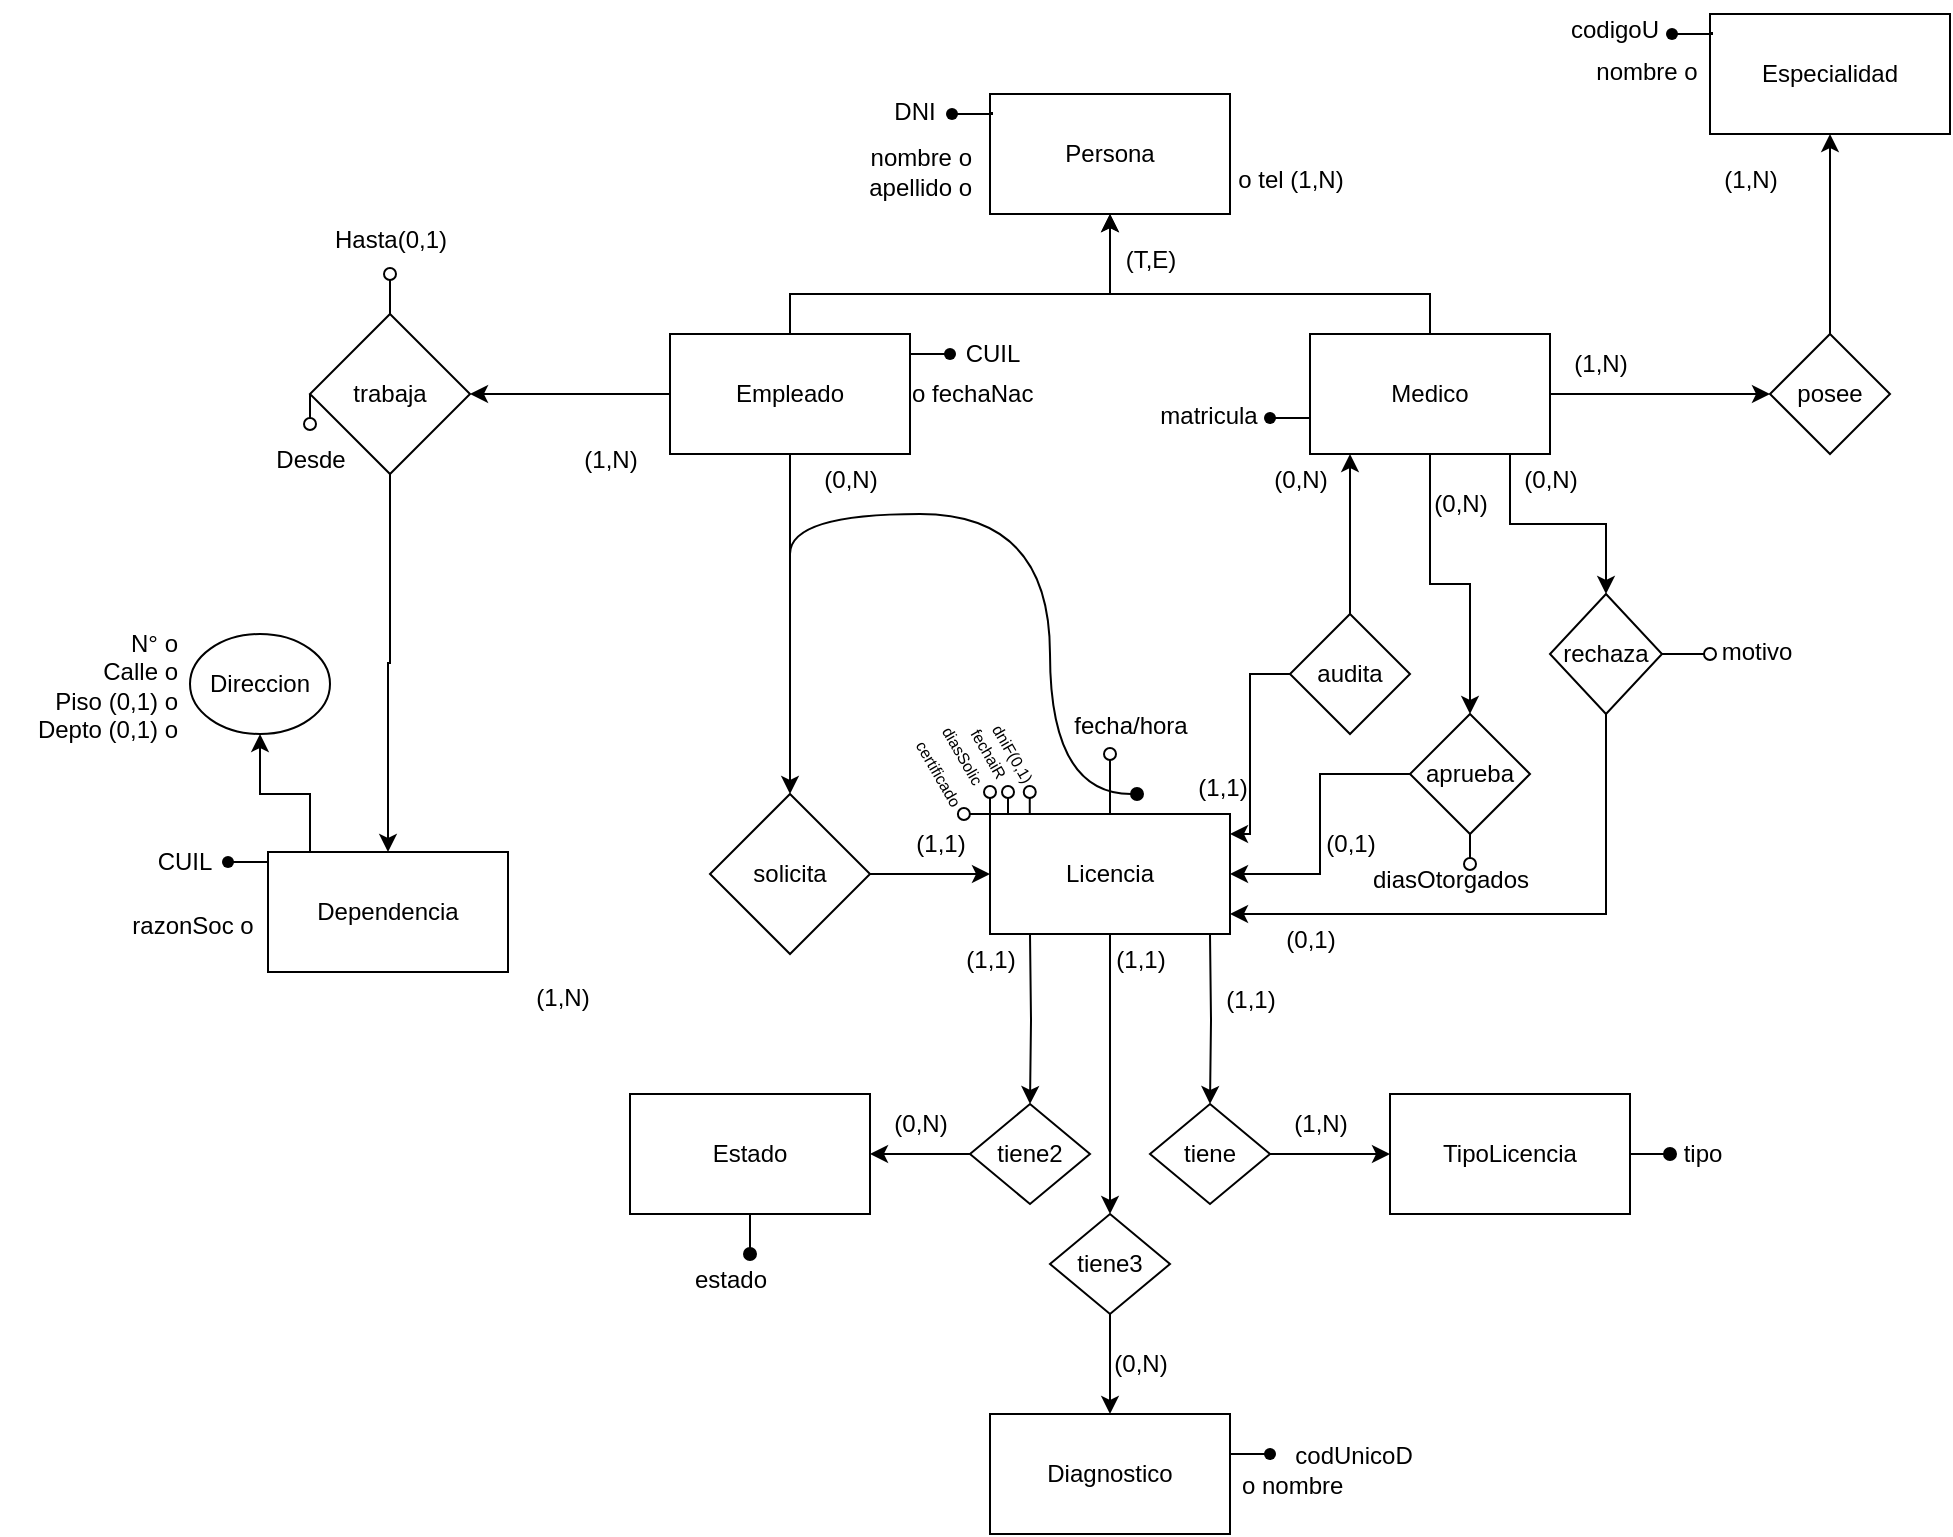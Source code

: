 <mxfile version="24.7.17">
  <diagram name="Página-1" id="JCyGcnep3O-EMk3rGgId">
    <mxGraphModel dx="2427" dy="967" grid="1" gridSize="10" guides="1" tooltips="1" connect="1" arrows="1" fold="1" page="1" pageScale="1" pageWidth="827" pageHeight="1169" math="0" shadow="0">
      <root>
        <mxCell id="0" />
        <mxCell id="1" parent="0" />
        <mxCell id="SfsohykQEMwazT2AkdBh-1" value="Persona" style="rounded=0;whiteSpace=wrap;html=1;" vertex="1" parent="1">
          <mxGeometry x="320" y="80" width="120" height="60" as="geometry" />
        </mxCell>
        <mxCell id="SfsohykQEMwazT2AkdBh-5" style="edgeStyle=orthogonalEdgeStyle;rounded=0;orthogonalLoop=1;jettySize=auto;html=1;" edge="1" parent="1" source="SfsohykQEMwazT2AkdBh-3" target="SfsohykQEMwazT2AkdBh-1">
          <mxGeometry relative="1" as="geometry">
            <Array as="points">
              <mxPoint x="220" y="180" />
              <mxPoint x="380" y="180" />
            </Array>
          </mxGeometry>
        </mxCell>
        <mxCell id="SfsohykQEMwazT2AkdBh-8" value="" style="edgeStyle=orthogonalEdgeStyle;rounded=0;orthogonalLoop=1;jettySize=auto;html=1;" edge="1" parent="1" source="SfsohykQEMwazT2AkdBh-3" target="SfsohykQEMwazT2AkdBh-7">
          <mxGeometry relative="1" as="geometry" />
        </mxCell>
        <mxCell id="SfsohykQEMwazT2AkdBh-12" value="" style="edgeStyle=orthogonalEdgeStyle;rounded=0;orthogonalLoop=1;jettySize=auto;html=1;" edge="1" parent="1" source="SfsohykQEMwazT2AkdBh-3" target="SfsohykQEMwazT2AkdBh-11">
          <mxGeometry relative="1" as="geometry" />
        </mxCell>
        <mxCell id="SfsohykQEMwazT2AkdBh-3" value="Empleado" style="whiteSpace=wrap;html=1;" vertex="1" parent="1">
          <mxGeometry x="160" y="200" width="120" height="60" as="geometry" />
        </mxCell>
        <mxCell id="SfsohykQEMwazT2AkdBh-6" style="edgeStyle=orthogonalEdgeStyle;rounded=0;orthogonalLoop=1;jettySize=auto;html=1;" edge="1" parent="1" source="SfsohykQEMwazT2AkdBh-4" target="SfsohykQEMwazT2AkdBh-1">
          <mxGeometry relative="1" as="geometry">
            <Array as="points">
              <mxPoint x="540" y="180" />
              <mxPoint x="380" y="180" />
            </Array>
          </mxGeometry>
        </mxCell>
        <mxCell id="SfsohykQEMwazT2AkdBh-35" value="" style="edgeStyle=orthogonalEdgeStyle;rounded=0;orthogonalLoop=1;jettySize=auto;html=1;" edge="1" parent="1" source="SfsohykQEMwazT2AkdBh-4" target="SfsohykQEMwazT2AkdBh-34">
          <mxGeometry relative="1" as="geometry" />
        </mxCell>
        <mxCell id="SfsohykQEMwazT2AkdBh-38" value="" style="edgeStyle=orthogonalEdgeStyle;rounded=0;orthogonalLoop=1;jettySize=auto;html=1;" edge="1" parent="1" source="SfsohykQEMwazT2AkdBh-4" target="SfsohykQEMwazT2AkdBh-37">
          <mxGeometry relative="1" as="geometry">
            <Array as="points">
              <mxPoint x="580" y="295" />
              <mxPoint x="628" y="295" />
            </Array>
          </mxGeometry>
        </mxCell>
        <mxCell id="SfsohykQEMwazT2AkdBh-41" value="" style="edgeStyle=orthogonalEdgeStyle;rounded=0;orthogonalLoop=1;jettySize=auto;html=1;" edge="1" parent="1" source="SfsohykQEMwazT2AkdBh-4" target="SfsohykQEMwazT2AkdBh-40">
          <mxGeometry relative="1" as="geometry" />
        </mxCell>
        <mxCell id="SfsohykQEMwazT2AkdBh-4" value="Medico" style="whiteSpace=wrap;html=1;" vertex="1" parent="1">
          <mxGeometry x="480" y="200" width="120" height="60" as="geometry" />
        </mxCell>
        <mxCell id="SfsohykQEMwazT2AkdBh-10" value="" style="edgeStyle=orthogonalEdgeStyle;rounded=0;orthogonalLoop=1;jettySize=auto;html=1;" edge="1" parent="1" source="SfsohykQEMwazT2AkdBh-7" target="SfsohykQEMwazT2AkdBh-9">
          <mxGeometry relative="1" as="geometry" />
        </mxCell>
        <mxCell id="SfsohykQEMwazT2AkdBh-49" style="edgeStyle=orthogonalEdgeStyle;rounded=0;orthogonalLoop=1;jettySize=auto;html=1;endArrow=oval;endFill=0;" edge="1" parent="1" source="SfsohykQEMwazT2AkdBh-7">
          <mxGeometry relative="1" as="geometry">
            <mxPoint x="20" y="170" as="targetPoint" />
          </mxGeometry>
        </mxCell>
        <mxCell id="SfsohykQEMwazT2AkdBh-7" value="trabaja" style="rhombus;whiteSpace=wrap;html=1;" vertex="1" parent="1">
          <mxGeometry x="-20" y="190" width="80" height="80" as="geometry" />
        </mxCell>
        <mxCell id="SfsohykQEMwazT2AkdBh-90" style="edgeStyle=orthogonalEdgeStyle;rounded=0;orthogonalLoop=1;jettySize=auto;html=1;" edge="1" parent="1" source="SfsohykQEMwazT2AkdBh-9" target="SfsohykQEMwazT2AkdBh-88">
          <mxGeometry relative="1" as="geometry">
            <Array as="points">
              <mxPoint x="-20" y="430" />
              <mxPoint x="-45" y="430" />
            </Array>
          </mxGeometry>
        </mxCell>
        <mxCell id="SfsohykQEMwazT2AkdBh-9" value="Dependencia" style="whiteSpace=wrap;html=1;" vertex="1" parent="1">
          <mxGeometry x="-41" y="459" width="120" height="60" as="geometry" />
        </mxCell>
        <mxCell id="SfsohykQEMwazT2AkdBh-14" value="" style="edgeStyle=orthogonalEdgeStyle;rounded=0;orthogonalLoop=1;jettySize=auto;html=1;" edge="1" parent="1" source="SfsohykQEMwazT2AkdBh-11" target="SfsohykQEMwazT2AkdBh-13">
          <mxGeometry relative="1" as="geometry" />
        </mxCell>
        <mxCell id="SfsohykQEMwazT2AkdBh-11" value="solicita" style="rhombus;whiteSpace=wrap;html=1;" vertex="1" parent="1">
          <mxGeometry x="180" y="430" width="80" height="80" as="geometry" />
        </mxCell>
        <mxCell id="SfsohykQEMwazT2AkdBh-19" value="" style="edgeStyle=orthogonalEdgeStyle;rounded=0;orthogonalLoop=1;jettySize=auto;html=1;" edge="1" parent="1" target="SfsohykQEMwazT2AkdBh-18">
          <mxGeometry relative="1" as="geometry">
            <mxPoint x="430" y="500" as="sourcePoint" />
          </mxGeometry>
        </mxCell>
        <mxCell id="SfsohykQEMwazT2AkdBh-31" value="" style="edgeStyle=orthogonalEdgeStyle;rounded=0;orthogonalLoop=1;jettySize=auto;html=1;" edge="1" parent="1" source="SfsohykQEMwazT2AkdBh-13" target="SfsohykQEMwazT2AkdBh-30">
          <mxGeometry relative="1" as="geometry" />
        </mxCell>
        <mxCell id="SfsohykQEMwazT2AkdBh-91" style="edgeStyle=orthogonalEdgeStyle;rounded=0;orthogonalLoop=1;jettySize=auto;html=1;endArrow=oval;endFill=0;" edge="1" parent="1" source="SfsohykQEMwazT2AkdBh-13">
          <mxGeometry relative="1" as="geometry">
            <mxPoint x="380" y="410" as="targetPoint" />
          </mxGeometry>
        </mxCell>
        <mxCell id="SfsohykQEMwazT2AkdBh-13" value="Licencia" style="whiteSpace=wrap;html=1;" vertex="1" parent="1">
          <mxGeometry x="320" y="440" width="120" height="60" as="geometry" />
        </mxCell>
        <mxCell id="SfsohykQEMwazT2AkdBh-17" value="" style="edgeStyle=orthogonalEdgeStyle;rounded=0;orthogonalLoop=1;jettySize=auto;html=1;" edge="1" parent="1" source="SfsohykQEMwazT2AkdBh-15">
          <mxGeometry relative="1" as="geometry">
            <mxPoint x="440" y="450" as="targetPoint" />
            <Array as="points">
              <mxPoint x="450" y="370" />
              <mxPoint x="450" y="450" />
            </Array>
          </mxGeometry>
        </mxCell>
        <mxCell id="SfsohykQEMwazT2AkdBh-33" style="edgeStyle=orthogonalEdgeStyle;rounded=0;orthogonalLoop=1;jettySize=auto;html=1;" edge="1" parent="1" source="SfsohykQEMwazT2AkdBh-15" target="SfsohykQEMwazT2AkdBh-4">
          <mxGeometry relative="1" as="geometry">
            <Array as="points">
              <mxPoint x="500" y="290" />
              <mxPoint x="500" y="290" />
            </Array>
          </mxGeometry>
        </mxCell>
        <mxCell id="SfsohykQEMwazT2AkdBh-15" value="audita" style="rhombus;whiteSpace=wrap;html=1;" vertex="1" parent="1">
          <mxGeometry x="470" y="340" width="60" height="60" as="geometry" />
        </mxCell>
        <mxCell id="SfsohykQEMwazT2AkdBh-21" value="" style="edgeStyle=orthogonalEdgeStyle;rounded=0;orthogonalLoop=1;jettySize=auto;html=1;" edge="1" parent="1" source="SfsohykQEMwazT2AkdBh-18" target="SfsohykQEMwazT2AkdBh-20">
          <mxGeometry relative="1" as="geometry" />
        </mxCell>
        <mxCell id="SfsohykQEMwazT2AkdBh-18" value="tiene" style="rhombus;whiteSpace=wrap;html=1;" vertex="1" parent="1">
          <mxGeometry x="400" y="585" width="60" height="50" as="geometry" />
        </mxCell>
        <mxCell id="SfsohykQEMwazT2AkdBh-95" style="edgeStyle=orthogonalEdgeStyle;rounded=0;orthogonalLoop=1;jettySize=auto;html=1;endArrow=oval;endFill=1;" edge="1" parent="1" source="SfsohykQEMwazT2AkdBh-20">
          <mxGeometry relative="1" as="geometry">
            <mxPoint x="660" y="610" as="targetPoint" />
          </mxGeometry>
        </mxCell>
        <mxCell id="SfsohykQEMwazT2AkdBh-20" value="TipoLicencia" style="whiteSpace=wrap;html=1;" vertex="1" parent="1">
          <mxGeometry x="520" y="580" width="120" height="60" as="geometry" />
        </mxCell>
        <mxCell id="SfsohykQEMwazT2AkdBh-25" value="" style="edgeStyle=orthogonalEdgeStyle;rounded=0;orthogonalLoop=1;jettySize=auto;html=1;" edge="1" parent="1" target="SfsohykQEMwazT2AkdBh-26">
          <mxGeometry relative="1" as="geometry">
            <mxPoint x="340" y="500" as="sourcePoint" />
          </mxGeometry>
        </mxCell>
        <mxCell id="SfsohykQEMwazT2AkdBh-28" value="" style="edgeStyle=orthogonalEdgeStyle;rounded=0;orthogonalLoop=1;jettySize=auto;html=1;" edge="1" parent="1" source="SfsohykQEMwazT2AkdBh-26" target="SfsohykQEMwazT2AkdBh-27">
          <mxGeometry relative="1" as="geometry" />
        </mxCell>
        <mxCell id="SfsohykQEMwazT2AkdBh-26" value="tiene2" style="rhombus;whiteSpace=wrap;html=1;" vertex="1" parent="1">
          <mxGeometry x="310" y="585" width="60" height="50" as="geometry" />
        </mxCell>
        <mxCell id="SfsohykQEMwazT2AkdBh-63" style="edgeStyle=orthogonalEdgeStyle;rounded=0;orthogonalLoop=1;jettySize=auto;html=1;endArrow=oval;endFill=1;" edge="1" parent="1" source="SfsohykQEMwazT2AkdBh-27">
          <mxGeometry relative="1" as="geometry">
            <mxPoint x="200" y="660" as="targetPoint" />
          </mxGeometry>
        </mxCell>
        <mxCell id="SfsohykQEMwazT2AkdBh-27" value="Estado" style="whiteSpace=wrap;html=1;" vertex="1" parent="1">
          <mxGeometry x="140" y="580" width="120" height="60" as="geometry" />
        </mxCell>
        <mxCell id="SfsohykQEMwazT2AkdBh-29" value="Diagnostico" style="whiteSpace=wrap;html=1;" vertex="1" parent="1">
          <mxGeometry x="320" y="740" width="120" height="60" as="geometry" />
        </mxCell>
        <mxCell id="SfsohykQEMwazT2AkdBh-32" value="" style="edgeStyle=orthogonalEdgeStyle;rounded=0;orthogonalLoop=1;jettySize=auto;html=1;" edge="1" parent="1" source="SfsohykQEMwazT2AkdBh-30" target="SfsohykQEMwazT2AkdBh-29">
          <mxGeometry relative="1" as="geometry" />
        </mxCell>
        <mxCell id="SfsohykQEMwazT2AkdBh-30" value="tiene3" style="rhombus;whiteSpace=wrap;html=1;" vertex="1" parent="1">
          <mxGeometry x="350" y="640" width="60" height="50" as="geometry" />
        </mxCell>
        <mxCell id="SfsohykQEMwazT2AkdBh-34" value="aprueba" style="rhombus;whiteSpace=wrap;html=1;" vertex="1" parent="1">
          <mxGeometry x="530" y="390" width="60" height="60" as="geometry" />
        </mxCell>
        <mxCell id="SfsohykQEMwazT2AkdBh-36" style="edgeStyle=orthogonalEdgeStyle;rounded=0;orthogonalLoop=1;jettySize=auto;html=1;" edge="1" parent="1" source="SfsohykQEMwazT2AkdBh-34" target="SfsohykQEMwazT2AkdBh-13">
          <mxGeometry relative="1" as="geometry">
            <Array as="points">
              <mxPoint x="485" y="420" />
              <mxPoint x="485" y="470" />
            </Array>
          </mxGeometry>
        </mxCell>
        <mxCell id="SfsohykQEMwazT2AkdBh-39" style="edgeStyle=orthogonalEdgeStyle;rounded=0;orthogonalLoop=1;jettySize=auto;html=1;" edge="1" parent="1" source="SfsohykQEMwazT2AkdBh-37" target="SfsohykQEMwazT2AkdBh-13">
          <mxGeometry relative="1" as="geometry">
            <Array as="points">
              <mxPoint x="628" y="490" />
            </Array>
          </mxGeometry>
        </mxCell>
        <mxCell id="SfsohykQEMwazT2AkdBh-113" style="edgeStyle=orthogonalEdgeStyle;rounded=0;orthogonalLoop=1;jettySize=auto;html=1;endArrow=oval;endFill=0;" edge="1" parent="1" source="SfsohykQEMwazT2AkdBh-37">
          <mxGeometry relative="1" as="geometry">
            <mxPoint x="680" y="360" as="targetPoint" />
          </mxGeometry>
        </mxCell>
        <mxCell id="SfsohykQEMwazT2AkdBh-37" value="rechaza" style="rhombus;whiteSpace=wrap;html=1;" vertex="1" parent="1">
          <mxGeometry x="600" y="330" width="56" height="60" as="geometry" />
        </mxCell>
        <mxCell id="SfsohykQEMwazT2AkdBh-43" value="" style="edgeStyle=orthogonalEdgeStyle;rounded=0;orthogonalLoop=1;jettySize=auto;html=1;" edge="1" parent="1" source="SfsohykQEMwazT2AkdBh-40" target="SfsohykQEMwazT2AkdBh-42">
          <mxGeometry relative="1" as="geometry" />
        </mxCell>
        <mxCell id="SfsohykQEMwazT2AkdBh-40" value="posee" style="rhombus;whiteSpace=wrap;html=1;" vertex="1" parent="1">
          <mxGeometry x="710" y="200" width="60" height="60" as="geometry" />
        </mxCell>
        <mxCell id="SfsohykQEMwazT2AkdBh-42" value="Especialidad" style="whiteSpace=wrap;html=1;" vertex="1" parent="1">
          <mxGeometry x="680" y="40" width="120" height="60" as="geometry" />
        </mxCell>
        <mxCell id="SfsohykQEMwazT2AkdBh-44" value="(T,E)" style="text;html=1;align=center;verticalAlign=middle;resizable=0;points=[];autosize=1;strokeColor=none;fillColor=none;" vertex="1" parent="1">
          <mxGeometry x="375" y="148" width="50" height="30" as="geometry" />
        </mxCell>
        <mxCell id="SfsohykQEMwazT2AkdBh-45" value="(1,N)" style="text;html=1;align=center;verticalAlign=middle;resizable=0;points=[];autosize=1;strokeColor=none;fillColor=none;" vertex="1" parent="1">
          <mxGeometry x="105" y="248" width="50" height="30" as="geometry" />
        </mxCell>
        <mxCell id="SfsohykQEMwazT2AkdBh-46" value="(1,N)" style="text;html=1;align=center;verticalAlign=middle;resizable=0;points=[];autosize=1;strokeColor=none;fillColor=none;" vertex="1" parent="1">
          <mxGeometry x="81" y="517" width="50" height="30" as="geometry" />
        </mxCell>
        <mxCell id="SfsohykQEMwazT2AkdBh-47" style="edgeStyle=orthogonalEdgeStyle;rounded=0;orthogonalLoop=1;jettySize=auto;html=1;endArrow=oval;endFill=0;" edge="1" parent="1">
          <mxGeometry relative="1" as="geometry">
            <mxPoint x="-20" y="245" as="targetPoint" />
            <mxPoint x="-20" y="230" as="sourcePoint" />
            <Array as="points">
              <mxPoint x="-20" y="245" />
            </Array>
          </mxGeometry>
        </mxCell>
        <mxCell id="SfsohykQEMwazT2AkdBh-48" value="Desde" style="text;html=1;align=center;verticalAlign=middle;resizable=0;points=[];autosize=1;strokeColor=none;fillColor=none;" vertex="1" parent="1">
          <mxGeometry x="-50" y="248" width="60" height="30" as="geometry" />
        </mxCell>
        <mxCell id="SfsohykQEMwazT2AkdBh-50" value="Hasta(0,1)" style="text;html=1;align=center;verticalAlign=middle;resizable=0;points=[];autosize=1;strokeColor=none;fillColor=none;" vertex="1" parent="1">
          <mxGeometry x="-20" y="138" width="80" height="30" as="geometry" />
        </mxCell>
        <mxCell id="SfsohykQEMwazT2AkdBh-121" style="edgeStyle=orthogonalEdgeStyle;rounded=0;orthogonalLoop=1;jettySize=auto;html=1;endArrow=oval;endFill=1;curved=1;" edge="1" parent="1">
          <mxGeometry relative="1" as="geometry">
            <mxPoint x="393.5" y="430" as="targetPoint" />
            <mxPoint x="220" y="310" as="sourcePoint" />
            <Array as="points">
              <mxPoint x="220" y="290" />
              <mxPoint x="350" y="290" />
              <mxPoint x="350" y="430" />
            </Array>
          </mxGeometry>
        </mxCell>
        <mxCell id="SfsohykQEMwazT2AkdBh-51" value="(0,N)" style="text;html=1;align=center;verticalAlign=middle;resizable=0;points=[];autosize=1;strokeColor=none;fillColor=none;" vertex="1" parent="1">
          <mxGeometry x="225" y="258" width="50" height="30" as="geometry" />
        </mxCell>
        <mxCell id="SfsohykQEMwazT2AkdBh-52" value="(1,1)" style="text;html=1;align=center;verticalAlign=middle;resizable=0;points=[];autosize=1;strokeColor=none;fillColor=none;" vertex="1" parent="1">
          <mxGeometry x="270" y="440" width="50" height="30" as="geometry" />
        </mxCell>
        <mxCell id="SfsohykQEMwazT2AkdBh-53" value="(0,N)" style="text;html=1;align=center;verticalAlign=middle;resizable=0;points=[];autosize=1;strokeColor=none;fillColor=none;" vertex="1" parent="1">
          <mxGeometry x="450" y="258" width="50" height="30" as="geometry" />
        </mxCell>
        <mxCell id="SfsohykQEMwazT2AkdBh-54" value="(1,1)" style="text;html=1;align=center;verticalAlign=middle;resizable=0;points=[];autosize=1;strokeColor=none;fillColor=none;" vertex="1" parent="1">
          <mxGeometry x="411" y="412" width="50" height="30" as="geometry" />
        </mxCell>
        <mxCell id="SfsohykQEMwazT2AkdBh-55" value="(0,N)" style="text;html=1;align=center;verticalAlign=middle;resizable=0;points=[];autosize=1;strokeColor=none;fillColor=none;" vertex="1" parent="1">
          <mxGeometry x="530" y="270" width="50" height="30" as="geometry" />
        </mxCell>
        <mxCell id="SfsohykQEMwazT2AkdBh-56" value="(0,1)" style="text;html=1;align=center;verticalAlign=middle;resizable=0;points=[];autosize=1;strokeColor=none;fillColor=none;" vertex="1" parent="1">
          <mxGeometry x="475" y="440" width="50" height="30" as="geometry" />
        </mxCell>
        <mxCell id="SfsohykQEMwazT2AkdBh-57" value="(0,N)" style="text;html=1;align=center;verticalAlign=middle;resizable=0;points=[];autosize=1;strokeColor=none;fillColor=none;" vertex="1" parent="1">
          <mxGeometry x="575" y="258" width="50" height="30" as="geometry" />
        </mxCell>
        <mxCell id="SfsohykQEMwazT2AkdBh-58" value="(0,1)" style="text;html=1;align=center;verticalAlign=middle;resizable=0;points=[];autosize=1;strokeColor=none;fillColor=none;" vertex="1" parent="1">
          <mxGeometry x="455" y="488" width="50" height="30" as="geometry" />
        </mxCell>
        <mxCell id="SfsohykQEMwazT2AkdBh-59" value="(1,N)" style="text;html=1;align=center;verticalAlign=middle;resizable=0;points=[];autosize=1;strokeColor=none;fillColor=none;" vertex="1" parent="1">
          <mxGeometry x="600" y="200" width="50" height="30" as="geometry" />
        </mxCell>
        <mxCell id="SfsohykQEMwazT2AkdBh-60" value="(1,N)" style="text;html=1;align=center;verticalAlign=middle;resizable=0;points=[];autosize=1;strokeColor=none;fillColor=none;" vertex="1" parent="1">
          <mxGeometry x="675" y="108" width="50" height="30" as="geometry" />
        </mxCell>
        <mxCell id="SfsohykQEMwazT2AkdBh-61" value="(1,1)" style="text;html=1;align=center;verticalAlign=middle;resizable=0;points=[];autosize=1;strokeColor=none;fillColor=none;" vertex="1" parent="1">
          <mxGeometry x="295" y="498" width="50" height="30" as="geometry" />
        </mxCell>
        <mxCell id="SfsohykQEMwazT2AkdBh-62" value="(0,N)" style="text;html=1;align=center;verticalAlign=middle;resizable=0;points=[];autosize=1;strokeColor=none;fillColor=none;" vertex="1" parent="1">
          <mxGeometry x="260" y="580" width="50" height="30" as="geometry" />
        </mxCell>
        <mxCell id="SfsohykQEMwazT2AkdBh-64" value="estado" style="text;html=1;align=center;verticalAlign=middle;resizable=0;points=[];autosize=1;strokeColor=none;fillColor=none;" vertex="1" parent="1">
          <mxGeometry x="160" y="658" width="60" height="30" as="geometry" />
        </mxCell>
        <mxCell id="SfsohykQEMwazT2AkdBh-65" value="(1,1)" style="text;html=1;align=center;verticalAlign=middle;resizable=0;points=[];autosize=1;strokeColor=none;fillColor=none;" vertex="1" parent="1">
          <mxGeometry x="370" y="498" width="50" height="30" as="geometry" />
        </mxCell>
        <mxCell id="SfsohykQEMwazT2AkdBh-66" value="(0,N)" style="text;html=1;align=center;verticalAlign=middle;resizable=0;points=[];autosize=1;strokeColor=none;fillColor=none;" vertex="1" parent="1">
          <mxGeometry x="370" y="700" width="50" height="30" as="geometry" />
        </mxCell>
        <mxCell id="SfsohykQEMwazT2AkdBh-67" value="(1,1)" style="text;html=1;align=center;verticalAlign=middle;resizable=0;points=[];autosize=1;strokeColor=none;fillColor=none;" vertex="1" parent="1">
          <mxGeometry x="425" y="518" width="50" height="30" as="geometry" />
        </mxCell>
        <mxCell id="SfsohykQEMwazT2AkdBh-68" value="(1,N)" style="text;html=1;align=center;verticalAlign=middle;resizable=0;points=[];autosize=1;strokeColor=none;fillColor=none;" vertex="1" parent="1">
          <mxGeometry x="460" y="580" width="50" height="30" as="geometry" />
        </mxCell>
        <mxCell id="SfsohykQEMwazT2AkdBh-69" value="" style="shape=waypoint;sketch=0;size=6;pointerEvents=1;points=[];fillColor=none;resizable=0;rotatable=0;perimeter=centerPerimeter;snapToPoint=1;" vertex="1" parent="1">
          <mxGeometry x="291" y="80" width="20" height="20" as="geometry" />
        </mxCell>
        <mxCell id="SfsohykQEMwazT2AkdBh-70" style="edgeStyle=orthogonalEdgeStyle;rounded=0;orthogonalLoop=1;jettySize=auto;html=1;entryX=0;entryY=0.323;entryDx=0;entryDy=0;entryPerimeter=0;endArrow=none;endFill=0;" edge="1" source="SfsohykQEMwazT2AkdBh-69" parent="1">
          <mxGeometry relative="1" as="geometry">
            <mxPoint x="321" y="89" as="targetPoint" />
          </mxGeometry>
        </mxCell>
        <mxCell id="SfsohykQEMwazT2AkdBh-71" value="DNI" style="text;html=1;align=center;verticalAlign=middle;resizable=0;points=[];autosize=1;strokeColor=none;fillColor=none;" vertex="1" parent="1">
          <mxGeometry x="262" y="74" width="40" height="30" as="geometry" />
        </mxCell>
        <mxCell id="SfsohykQEMwazT2AkdBh-72" value="CUIL" style="text;html=1;align=center;verticalAlign=middle;resizable=0;points=[];autosize=1;strokeColor=none;fillColor=none;" vertex="1" parent="1">
          <mxGeometry x="296" y="195" width="50" height="30" as="geometry" />
        </mxCell>
        <mxCell id="SfsohykQEMwazT2AkdBh-75" value="nombre o&lt;div&gt;apellido o&lt;/div&gt;" style="text;html=1;align=right;verticalAlign=middle;resizable=0;points=[];autosize=1;strokeColor=none;fillColor=none;" vertex="1" parent="1">
          <mxGeometry x="242" y="99" width="70" height="40" as="geometry" />
        </mxCell>
        <mxCell id="SfsohykQEMwazT2AkdBh-76" value="" style="shape=waypoint;sketch=0;size=6;pointerEvents=1;points=[];fillColor=none;resizable=0;rotatable=0;perimeter=centerPerimeter;snapToPoint=1;" vertex="1" parent="1">
          <mxGeometry x="290" y="200" width="20" height="20" as="geometry" />
        </mxCell>
        <mxCell id="SfsohykQEMwazT2AkdBh-77" style="edgeStyle=orthogonalEdgeStyle;rounded=0;orthogonalLoop=1;jettySize=auto;html=1;entryX=0.217;entryY=0.9;entryDx=0;entryDy=0;entryPerimeter=0;endArrow=none;endFill=0;" edge="1" target="SfsohykQEMwazT2AkdBh-76" parent="1">
          <mxGeometry relative="1" as="geometry">
            <mxPoint x="280" y="210" as="sourcePoint" />
            <Array as="points">
              <mxPoint x="290" y="210" />
              <mxPoint x="290" y="210" />
            </Array>
          </mxGeometry>
        </mxCell>
        <mxCell id="SfsohykQEMwazT2AkdBh-78" value="" style="shape=waypoint;sketch=0;size=6;pointerEvents=1;points=[];fillColor=none;resizable=0;rotatable=0;perimeter=centerPerimeter;snapToPoint=1;" vertex="1" parent="1">
          <mxGeometry x="450" y="232" width="20" height="20" as="geometry" />
        </mxCell>
        <mxCell id="SfsohykQEMwazT2AkdBh-79" style="edgeStyle=orthogonalEdgeStyle;rounded=0;orthogonalLoop=1;jettySize=auto;html=1;entryX=0;entryY=0.323;entryDx=0;entryDy=0;entryPerimeter=0;endArrow=none;endFill=0;" edge="1" source="SfsohykQEMwazT2AkdBh-78" parent="1">
          <mxGeometry relative="1" as="geometry">
            <mxPoint x="480" y="241" as="targetPoint" />
          </mxGeometry>
        </mxCell>
        <mxCell id="SfsohykQEMwazT2AkdBh-81" value="matricula" style="text;html=1;align=center;verticalAlign=middle;resizable=0;points=[];autosize=1;strokeColor=none;fillColor=none;" vertex="1" parent="1">
          <mxGeometry x="394" y="226" width="70" height="30" as="geometry" />
        </mxCell>
        <mxCell id="SfsohykQEMwazT2AkdBh-82" value="o fechaNac" style="text;html=1;align=left;verticalAlign=middle;resizable=0;points=[];autosize=1;strokeColor=none;fillColor=none;" vertex="1" parent="1">
          <mxGeometry x="279" y="215" width="80" height="30" as="geometry" />
        </mxCell>
        <mxCell id="SfsohykQEMwazT2AkdBh-83" value="o tel (1,N)" style="text;html=1;align=center;verticalAlign=middle;resizable=0;points=[];autosize=1;strokeColor=none;fillColor=none;" vertex="1" parent="1">
          <mxGeometry x="430" y="108" width="80" height="30" as="geometry" />
        </mxCell>
        <mxCell id="SfsohykQEMwazT2AkdBh-84" value="" style="shape=waypoint;sketch=0;size=6;pointerEvents=1;points=[];fillColor=none;resizable=0;rotatable=0;perimeter=centerPerimeter;snapToPoint=1;" vertex="1" parent="1">
          <mxGeometry x="-71" y="454" width="20" height="20" as="geometry" />
        </mxCell>
        <mxCell id="SfsohykQEMwazT2AkdBh-85" style="edgeStyle=orthogonalEdgeStyle;rounded=0;orthogonalLoop=1;jettySize=auto;html=1;entryX=0;entryY=0.323;entryDx=0;entryDy=0;entryPerimeter=0;endArrow=none;endFill=0;" edge="1" source="SfsohykQEMwazT2AkdBh-84" parent="1">
          <mxGeometry relative="1" as="geometry">
            <mxPoint x="-41" y="463" as="targetPoint" />
          </mxGeometry>
        </mxCell>
        <mxCell id="SfsohykQEMwazT2AkdBh-86" value="CUIL" style="text;html=1;align=center;verticalAlign=middle;resizable=0;points=[];autosize=1;strokeColor=none;fillColor=none;" vertex="1" parent="1">
          <mxGeometry x="-108" y="449" width="50" height="30" as="geometry" />
        </mxCell>
        <mxCell id="SfsohykQEMwazT2AkdBh-87" value="razonSoc o" style="text;html=1;align=center;verticalAlign=middle;resizable=0;points=[];autosize=1;strokeColor=none;fillColor=none;" vertex="1" parent="1">
          <mxGeometry x="-119" y="481" width="80" height="30" as="geometry" />
        </mxCell>
        <mxCell id="SfsohykQEMwazT2AkdBh-88" value="Direccion" style="ellipse;whiteSpace=wrap;html=1;" vertex="1" parent="1">
          <mxGeometry x="-80" y="350" width="70" height="50" as="geometry" />
        </mxCell>
        <mxCell id="SfsohykQEMwazT2AkdBh-89" value="N° o&lt;div&gt;Calle o&lt;/div&gt;&lt;div&gt;Piso (0,1) o&lt;/div&gt;&lt;div&gt;Depto (0,1) o&lt;/div&gt;" style="text;html=1;align=right;verticalAlign=middle;resizable=0;points=[];autosize=1;strokeColor=none;fillColor=none;" vertex="1" parent="1">
          <mxGeometry x="-175" y="341" width="90" height="70" as="geometry" />
        </mxCell>
        <mxCell id="SfsohykQEMwazT2AkdBh-92" value="fecha/hora" style="text;html=1;align=center;verticalAlign=middle;resizable=0;points=[];autosize=1;strokeColor=none;fillColor=none;" vertex="1" parent="1">
          <mxGeometry x="350" y="381" width="80" height="30" as="geometry" />
        </mxCell>
        <mxCell id="SfsohykQEMwazT2AkdBh-96" value="tipo" style="text;html=1;align=center;verticalAlign=middle;resizable=0;points=[];autosize=1;strokeColor=none;fillColor=none;" vertex="1" parent="1">
          <mxGeometry x="656" y="595" width="40" height="30" as="geometry" />
        </mxCell>
        <mxCell id="SfsohykQEMwazT2AkdBh-97" style="edgeStyle=orthogonalEdgeStyle;rounded=0;orthogonalLoop=1;jettySize=auto;html=1;endArrow=oval;endFill=0;" edge="1" parent="1">
          <mxGeometry relative="1" as="geometry">
            <mxPoint x="339.88" y="429" as="targetPoint" />
            <mxPoint x="339.88" y="440" as="sourcePoint" />
          </mxGeometry>
        </mxCell>
        <mxCell id="SfsohykQEMwazT2AkdBh-98" value="&lt;font style=&quot;font-size: 8px;&quot;&gt;dniF(0,1)&lt;/font&gt;" style="text;html=1;align=center;verticalAlign=middle;resizable=0;points=[];autosize=1;strokeColor=none;fillColor=none;rotation=60;" vertex="1" parent="1">
          <mxGeometry x="302" y="394" width="60" height="30" as="geometry" />
        </mxCell>
        <mxCell id="SfsohykQEMwazT2AkdBh-99" style="edgeStyle=orthogonalEdgeStyle;rounded=0;orthogonalLoop=1;jettySize=auto;html=1;endArrow=oval;endFill=0;" edge="1" parent="1">
          <mxGeometry relative="1" as="geometry">
            <mxPoint x="329" y="429" as="targetPoint" />
            <mxPoint x="329" y="440" as="sourcePoint" />
          </mxGeometry>
        </mxCell>
        <mxCell id="SfsohykQEMwazT2AkdBh-100" style="edgeStyle=orthogonalEdgeStyle;rounded=0;orthogonalLoop=1;jettySize=auto;html=1;endArrow=oval;endFill=0;" edge="1" parent="1">
          <mxGeometry relative="1" as="geometry">
            <mxPoint x="320" y="429" as="targetPoint" />
            <mxPoint x="320" y="440" as="sourcePoint" />
          </mxGeometry>
        </mxCell>
        <mxCell id="SfsohykQEMwazT2AkdBh-101" value="&lt;span style=&quot;font-size: 8px;&quot;&gt;fechaiR&lt;/span&gt;" style="text;html=1;align=center;verticalAlign=middle;resizable=0;points=[];autosize=1;strokeColor=none;fillColor=none;rotation=60;" vertex="1" parent="1">
          <mxGeometry x="295" y="394" width="50" height="30" as="geometry" />
        </mxCell>
        <mxCell id="SfsohykQEMwazT2AkdBh-103" value="&lt;font style=&quot;font-size: 8px;&quot;&gt;diasSolic&lt;/font&gt;" style="text;html=1;align=center;verticalAlign=middle;resizable=0;points=[];autosize=1;strokeColor=none;fillColor=none;rotation=60;" vertex="1" parent="1">
          <mxGeometry x="277" y="395" width="60" height="30" as="geometry" />
        </mxCell>
        <mxCell id="SfsohykQEMwazT2AkdBh-105" style="edgeStyle=orthogonalEdgeStyle;rounded=0;orthogonalLoop=1;jettySize=auto;html=1;endArrow=oval;endFill=0;" edge="1" parent="1">
          <mxGeometry relative="1" as="geometry">
            <mxPoint x="306.95" y="440" as="targetPoint" />
            <mxPoint x="321" y="440" as="sourcePoint" />
          </mxGeometry>
        </mxCell>
        <mxCell id="SfsohykQEMwazT2AkdBh-106" value="&lt;font style=&quot;font-size: 8px;&quot;&gt;certificado&lt;/font&gt;" style="text;html=1;align=center;verticalAlign=middle;resizable=0;points=[];autosize=1;strokeColor=none;fillColor=none;rotation=60;" vertex="1" parent="1">
          <mxGeometry x="265" y="404" width="60" height="30" as="geometry" />
        </mxCell>
        <mxCell id="SfsohykQEMwazT2AkdBh-107" value="" style="shape=waypoint;sketch=0;size=6;pointerEvents=1;points=[];fillColor=none;resizable=0;rotatable=0;perimeter=centerPerimeter;snapToPoint=1;" vertex="1" parent="1">
          <mxGeometry x="450" y="750" width="20" height="20" as="geometry" />
        </mxCell>
        <mxCell id="SfsohykQEMwazT2AkdBh-108" style="edgeStyle=orthogonalEdgeStyle;rounded=0;orthogonalLoop=1;jettySize=auto;html=1;entryX=0.217;entryY=0.9;entryDx=0;entryDy=0;entryPerimeter=0;endArrow=none;endFill=0;" edge="1" target="SfsohykQEMwazT2AkdBh-107" parent="1">
          <mxGeometry relative="1" as="geometry">
            <mxPoint x="440" y="760" as="sourcePoint" />
            <Array as="points">
              <mxPoint x="450" y="760" />
              <mxPoint x="450" y="760" />
            </Array>
          </mxGeometry>
        </mxCell>
        <mxCell id="SfsohykQEMwazT2AkdBh-109" value="&amp;nbsp; &amp;nbsp; &amp;nbsp; &amp;nbsp; codUnicoD&lt;div&gt;&lt;span style=&quot;background-color: initial;&quot;&gt;o nombre&lt;/span&gt;&lt;/div&gt;" style="text;html=1;align=left;verticalAlign=middle;resizable=0;points=[];autosize=1;strokeColor=none;fillColor=none;" vertex="1" parent="1">
          <mxGeometry x="444" y="748" width="110" height="40" as="geometry" />
        </mxCell>
        <mxCell id="SfsohykQEMwazT2AkdBh-110" style="edgeStyle=orthogonalEdgeStyle;rounded=0;orthogonalLoop=1;jettySize=auto;html=1;endArrow=oval;endFill=0;" edge="1" parent="1">
          <mxGeometry relative="1" as="geometry">
            <mxPoint x="560" y="465" as="targetPoint" />
            <mxPoint x="560" y="450" as="sourcePoint" />
            <Array as="points">
              <mxPoint x="560" y="465" />
            </Array>
          </mxGeometry>
        </mxCell>
        <mxCell id="SfsohykQEMwazT2AkdBh-111" value="diasOtorgados" style="text;html=1;align=center;verticalAlign=middle;resizable=0;points=[];autosize=1;strokeColor=none;fillColor=none;" vertex="1" parent="1">
          <mxGeometry x="500" y="458" width="100" height="30" as="geometry" />
        </mxCell>
        <mxCell id="SfsohykQEMwazT2AkdBh-114" value="motivo" style="text;html=1;align=center;verticalAlign=middle;resizable=0;points=[];autosize=1;strokeColor=none;fillColor=none;" vertex="1" parent="1">
          <mxGeometry x="673" y="344" width="60" height="30" as="geometry" />
        </mxCell>
        <mxCell id="SfsohykQEMwazT2AkdBh-117" value="" style="shape=waypoint;sketch=0;size=6;pointerEvents=1;points=[];fillColor=none;resizable=0;rotatable=0;perimeter=centerPerimeter;snapToPoint=1;" vertex="1" parent="1">
          <mxGeometry x="651" y="40" width="20" height="20" as="geometry" />
        </mxCell>
        <mxCell id="SfsohykQEMwazT2AkdBh-118" style="edgeStyle=orthogonalEdgeStyle;rounded=0;orthogonalLoop=1;jettySize=auto;html=1;entryX=0;entryY=0.323;entryDx=0;entryDy=0;entryPerimeter=0;endArrow=none;endFill=0;" edge="1" source="SfsohykQEMwazT2AkdBh-117" parent="1">
          <mxGeometry relative="1" as="geometry">
            <mxPoint x="681" y="49" as="targetPoint" />
          </mxGeometry>
        </mxCell>
        <mxCell id="SfsohykQEMwazT2AkdBh-119" value="codigoU" style="text;html=1;align=center;verticalAlign=middle;resizable=0;points=[];autosize=1;strokeColor=none;fillColor=none;" vertex="1" parent="1">
          <mxGeometry x="597" y="33" width="70" height="30" as="geometry" />
        </mxCell>
        <mxCell id="SfsohykQEMwazT2AkdBh-120" value="nombre o" style="text;html=1;align=center;verticalAlign=middle;resizable=0;points=[];autosize=1;strokeColor=none;fillColor=none;" vertex="1" parent="1">
          <mxGeometry x="613" y="54" width="70" height="30" as="geometry" />
        </mxCell>
      </root>
    </mxGraphModel>
  </diagram>
</mxfile>
